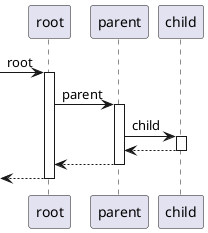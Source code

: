 @startuml
[-> root: root
activate root
root -> parent: parent
activate parent
parent -> child: child
activate child
return
return
return
@enduml
